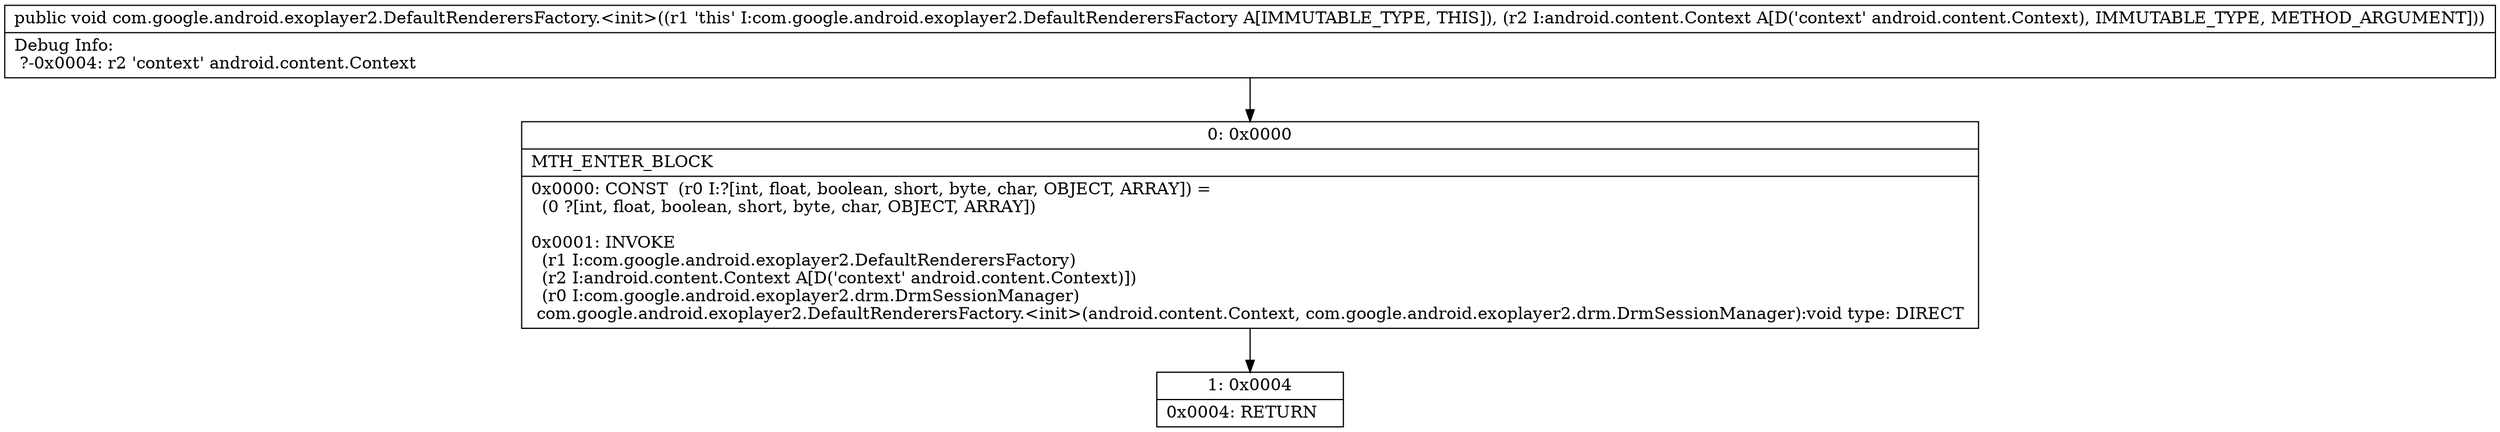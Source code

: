 digraph "CFG forcom.google.android.exoplayer2.DefaultRenderersFactory.\<init\>(Landroid\/content\/Context;)V" {
Node_0 [shape=record,label="{0\:\ 0x0000|MTH_ENTER_BLOCK\l|0x0000: CONST  (r0 I:?[int, float, boolean, short, byte, char, OBJECT, ARRAY]) = \l  (0 ?[int, float, boolean, short, byte, char, OBJECT, ARRAY])\l \l0x0001: INVOKE  \l  (r1 I:com.google.android.exoplayer2.DefaultRenderersFactory)\l  (r2 I:android.content.Context A[D('context' android.content.Context)])\l  (r0 I:com.google.android.exoplayer2.drm.DrmSessionManager)\l com.google.android.exoplayer2.DefaultRenderersFactory.\<init\>(android.content.Context, com.google.android.exoplayer2.drm.DrmSessionManager):void type: DIRECT \l}"];
Node_1 [shape=record,label="{1\:\ 0x0004|0x0004: RETURN   \l}"];
MethodNode[shape=record,label="{public void com.google.android.exoplayer2.DefaultRenderersFactory.\<init\>((r1 'this' I:com.google.android.exoplayer2.DefaultRenderersFactory A[IMMUTABLE_TYPE, THIS]), (r2 I:android.content.Context A[D('context' android.content.Context), IMMUTABLE_TYPE, METHOD_ARGUMENT]))  | Debug Info:\l  ?\-0x0004: r2 'context' android.content.Context\l}"];
MethodNode -> Node_0;
Node_0 -> Node_1;
}

